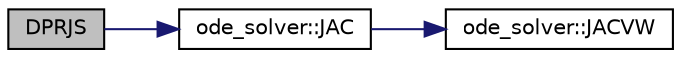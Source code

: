 digraph G
{
  edge [fontname="Helvetica",fontsize="10",labelfontname="Helvetica",labelfontsize="10"];
  node [fontname="Helvetica",fontsize="10",shape=record];
  rankdir=LR;
  Node1 [label="DPRJS",height=0.2,width=0.4,color="black", fillcolor="grey75", style="filled" fontcolor="black"];
  Node1 -> Node2 [color="midnightblue",fontsize="10",style="solid",fontname="Helvetica"];
  Node2 [label="ode_solver::JAC",height=0.2,width=0.4,color="black", fillcolor="white", style="filled",URL="$namespaceode__solver.html#a5934afd4f484c52fdaeeae029d123837"];
  Node2 -> Node3 [color="midnightblue",fontsize="10",style="solid",fontname="Helvetica"];
  Node3 [label="ode_solver::JACVW",height=0.2,width=0.4,color="black", fillcolor="white", style="filled",URL="$namespaceode__solver.html#a287d93b5f2aa82dc7b7ada5d3edf1445"];
}
